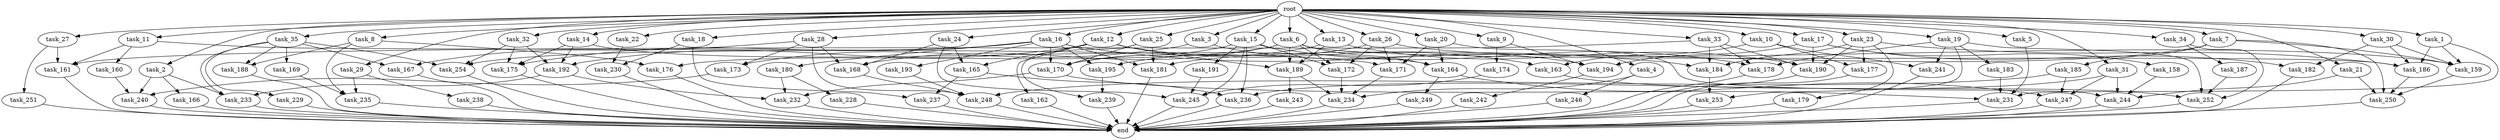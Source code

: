 digraph G {
  root [size="0.000000"];
  task_1 [size="2.048000"];
  task_2 [size="2.048000"];
  task_3 [size="2.048000"];
  task_4 [size="2.048000"];
  task_5 [size="2.048000"];
  task_6 [size="2.048000"];
  task_7 [size="2.048000"];
  task_8 [size="2.048000"];
  task_9 [size="2.048000"];
  task_10 [size="2.048000"];
  task_11 [size="2.048000"];
  task_12 [size="2.048000"];
  task_13 [size="2.048000"];
  task_14 [size="2.048000"];
  task_15 [size="2.048000"];
  task_16 [size="2.048000"];
  task_17 [size="2.048000"];
  task_18 [size="2.048000"];
  task_19 [size="2.048000"];
  task_20 [size="2.048000"];
  task_21 [size="2.048000"];
  task_22 [size="2.048000"];
  task_23 [size="2.048000"];
  task_24 [size="2.048000"];
  task_25 [size="2.048000"];
  task_26 [size="2.048000"];
  task_27 [size="2.048000"];
  task_28 [size="2.048000"];
  task_29 [size="2.048000"];
  task_30 [size="2.048000"];
  task_31 [size="2.048000"];
  task_32 [size="2.048000"];
  task_33 [size="2.048000"];
  task_34 [size="2.048000"];
  task_35 [size="2.048000"];
  task_158 [size="841813590.016000"];
  task_159 [size="3521873182.720000"];
  task_160 [size="1099511627.776000"];
  task_161 [size="1443109011.456000"];
  task_162 [size="1717986918.400000"];
  task_163 [size="2559800508.416000"];
  task_164 [size="498216206.336000"];
  task_165 [size="2147483648.000000"];
  task_166 [size="1391569403.904000"];
  task_167 [size="498216206.336000"];
  task_168 [size="1133871366.144000"];
  task_169 [size="68719476.736000"];
  task_170 [size="4037269258.240000"];
  task_171 [size="1683627180.032000"];
  task_172 [size="2095944040.448000"];
  task_173 [size="584115552.256000"];
  task_174 [size="429496729.600000"];
  task_175 [size="1322849927.168000"];
  task_176 [size="549755813.888000"];
  task_177 [size="996432412.672000"];
  task_178 [size="1614907703.296000"];
  task_179 [size="154618822.656000"];
  task_180 [size="154618822.656000"];
  task_181 [size="2353642078.208000"];
  task_182 [size="1116691496.960000"];
  task_183 [size="154618822.656000"];
  task_184 [size="377957122.048000"];
  task_185 [size="1099511627.776000"];
  task_186 [size="2422361554.944000"];
  task_187 [size="618475290.624000"];
  task_188 [size="343597383.680000"];
  task_189 [size="3384434229.248000"];
  task_190 [size="2456721293.312000"];
  task_191 [size="1391569403.904000"];
  task_192 [size="2886218022.912000"];
  task_193 [size="154618822.656000"];
  task_194 [size="1425929142.272000"];
  task_195 [size="584115552.256000"];
  task_228 [size="68719476.736000"];
  task_229 [size="68719476.736000"];
  task_230 [size="309237645.312000"];
  task_231 [size="3453153705.984000"];
  task_232 [size="2302102470.656000"];
  task_233 [size="2302102470.656000"];
  task_234 [size="3882650435.584000"];
  task_235 [size="2422361554.944000"];
  task_236 [size="2851858284.544000"];
  task_237 [size="223338299.392000"];
  task_238 [size="1717986918.400000"];
  task_239 [size="2199023255.552000"];
  task_240 [size="1975684956.160000"];
  task_241 [size="996432412.672000"];
  task_242 [size="274877906.944000"];
  task_243 [size="1717986918.400000"];
  task_244 [size="1975684956.160000"];
  task_245 [size="2817498546.176000"];
  task_246 [size="1391569403.904000"];
  task_247 [size="3728031612.928000"];
  task_248 [size="3006477107.200000"];
  task_249 [size="618475290.624000"];
  task_250 [size="3710851743.744000"];
  task_251 [size="274877906.944000"];
  task_252 [size="2027224563.712000"];
  task_253 [size="1254130450.432000"];
  task_254 [size="1322849927.168000"];
  end [size="0.000000"];

  root -> task_1 [size="1.000000"];
  root -> task_2 [size="1.000000"];
  root -> task_3 [size="1.000000"];
  root -> task_4 [size="1.000000"];
  root -> task_5 [size="1.000000"];
  root -> task_6 [size="1.000000"];
  root -> task_7 [size="1.000000"];
  root -> task_8 [size="1.000000"];
  root -> task_9 [size="1.000000"];
  root -> task_10 [size="1.000000"];
  root -> task_11 [size="1.000000"];
  root -> task_12 [size="1.000000"];
  root -> task_13 [size="1.000000"];
  root -> task_14 [size="1.000000"];
  root -> task_15 [size="1.000000"];
  root -> task_16 [size="1.000000"];
  root -> task_17 [size="1.000000"];
  root -> task_18 [size="1.000000"];
  root -> task_19 [size="1.000000"];
  root -> task_20 [size="1.000000"];
  root -> task_21 [size="1.000000"];
  root -> task_22 [size="1.000000"];
  root -> task_23 [size="1.000000"];
  root -> task_24 [size="1.000000"];
  root -> task_25 [size="1.000000"];
  root -> task_26 [size="1.000000"];
  root -> task_27 [size="1.000000"];
  root -> task_28 [size="1.000000"];
  root -> task_29 [size="1.000000"];
  root -> task_30 [size="1.000000"];
  root -> task_31 [size="1.000000"];
  root -> task_32 [size="1.000000"];
  root -> task_33 [size="1.000000"];
  root -> task_34 [size="1.000000"];
  root -> task_35 [size="1.000000"];
  task_1 -> task_159 [size="838860800.000000"];
  task_1 -> task_186 [size="838860800.000000"];
  task_1 -> task_231 [size="838860800.000000"];
  task_2 -> task_166 [size="679477248.000000"];
  task_2 -> task_233 [size="679477248.000000"];
  task_2 -> task_240 [size="679477248.000000"];
  task_3 -> task_173 [size="75497472.000000"];
  task_3 -> task_194 [size="75497472.000000"];
  task_4 -> task_234 [size="679477248.000000"];
  task_4 -> task_246 [size="679477248.000000"];
  task_5 -> task_231 [size="134217728.000000"];
  task_6 -> task_164 [size="134217728.000000"];
  task_6 -> task_168 [size="134217728.000000"];
  task_6 -> task_172 [size="134217728.000000"];
  task_6 -> task_176 [size="134217728.000000"];
  task_6 -> task_186 [size="134217728.000000"];
  task_6 -> task_189 [size="134217728.000000"];
  task_7 -> task_159 [size="536870912.000000"];
  task_7 -> task_181 [size="536870912.000000"];
  task_7 -> task_185 [size="536870912.000000"];
  task_7 -> task_250 [size="536870912.000000"];
  task_8 -> task_176 [size="134217728.000000"];
  task_8 -> task_188 [size="134217728.000000"];
  task_8 -> task_235 [size="134217728.000000"];
  task_9 -> task_174 [size="209715200.000000"];
  task_9 -> task_194 [size="209715200.000000"];
  task_10 -> task_163 [size="411041792.000000"];
  task_10 -> task_177 [size="411041792.000000"];
  task_10 -> task_241 [size="411041792.000000"];
  task_11 -> task_160 [size="536870912.000000"];
  task_11 -> task_161 [size="536870912.000000"];
  task_11 -> task_171 [size="536870912.000000"];
  task_12 -> task_162 [size="838860800.000000"];
  task_12 -> task_163 [size="838860800.000000"];
  task_12 -> task_165 [size="838860800.000000"];
  task_12 -> task_189 [size="838860800.000000"];
  task_12 -> task_192 [size="838860800.000000"];
  task_13 -> task_170 [size="679477248.000000"];
  task_13 -> task_189 [size="679477248.000000"];
  task_13 -> task_190 [size="679477248.000000"];
  task_14 -> task_164 [size="33554432.000000"];
  task_14 -> task_175 [size="33554432.000000"];
  task_14 -> task_192 [size="33554432.000000"];
  task_15 -> task_170 [size="679477248.000000"];
  task_15 -> task_172 [size="679477248.000000"];
  task_15 -> task_178 [size="679477248.000000"];
  task_15 -> task_191 [size="679477248.000000"];
  task_15 -> task_236 [size="679477248.000000"];
  task_15 -> task_245 [size="679477248.000000"];
  task_16 -> task_170 [size="75497472.000000"];
  task_16 -> task_175 [size="75497472.000000"];
  task_16 -> task_180 [size="75497472.000000"];
  task_16 -> task_181 [size="75497472.000000"];
  task_16 -> task_184 [size="75497472.000000"];
  task_16 -> task_193 [size="75497472.000000"];
  task_16 -> task_195 [size="75497472.000000"];
  task_16 -> task_254 [size="75497472.000000"];
  task_17 -> task_158 [size="411041792.000000"];
  task_17 -> task_182 [size="411041792.000000"];
  task_17 -> task_190 [size="411041792.000000"];
  task_17 -> task_194 [size="411041792.000000"];
  task_18 -> task_230 [size="75497472.000000"];
  task_18 -> task_237 [size="75497472.000000"];
  task_19 -> task_178 [size="75497472.000000"];
  task_19 -> task_183 [size="75497472.000000"];
  task_19 -> task_241 [size="75497472.000000"];
  task_19 -> task_252 [size="75497472.000000"];
  task_19 -> task_253 [size="75497472.000000"];
  task_20 -> task_164 [size="75497472.000000"];
  task_20 -> task_171 [size="75497472.000000"];
  task_20 -> task_244 [size="75497472.000000"];
  task_21 -> task_244 [size="134217728.000000"];
  task_21 -> task_250 [size="134217728.000000"];
  task_22 -> task_230 [size="75497472.000000"];
  task_23 -> task_177 [size="75497472.000000"];
  task_23 -> task_179 [size="75497472.000000"];
  task_23 -> task_184 [size="75497472.000000"];
  task_23 -> task_186 [size="75497472.000000"];
  task_23 -> task_190 [size="75497472.000000"];
  task_24 -> task_165 [size="209715200.000000"];
  task_24 -> task_168 [size="209715200.000000"];
  task_24 -> task_245 [size="209715200.000000"];
  task_25 -> task_170 [size="536870912.000000"];
  task_25 -> task_181 [size="536870912.000000"];
  task_25 -> task_239 [size="536870912.000000"];
  task_26 -> task_159 [size="209715200.000000"];
  task_26 -> task_171 [size="209715200.000000"];
  task_26 -> task_172 [size="209715200.000000"];
  task_26 -> task_195 [size="209715200.000000"];
  task_27 -> task_161 [size="134217728.000000"];
  task_27 -> task_251 [size="134217728.000000"];
  task_28 -> task_167 [size="209715200.000000"];
  task_28 -> task_168 [size="209715200.000000"];
  task_28 -> task_173 [size="209715200.000000"];
  task_28 -> task_248 [size="209715200.000000"];
  task_29 -> task_235 [size="838860800.000000"];
  task_29 -> task_238 [size="838860800.000000"];
  task_30 -> task_159 [size="134217728.000000"];
  task_30 -> task_182 [size="134217728.000000"];
  task_30 -> task_186 [size="134217728.000000"];
  task_31 -> task_236 [size="679477248.000000"];
  task_31 -> task_244 [size="679477248.000000"];
  task_31 -> task_247 [size="679477248.000000"];
  task_32 -> task_175 [size="536870912.000000"];
  task_32 -> task_192 [size="536870912.000000"];
  task_32 -> task_254 [size="536870912.000000"];
  task_33 -> task_161 [size="33554432.000000"];
  task_33 -> task_178 [size="33554432.000000"];
  task_33 -> task_184 [size="33554432.000000"];
  task_33 -> task_190 [size="33554432.000000"];
  task_34 -> task_187 [size="301989888.000000"];
  task_34 -> task_252 [size="301989888.000000"];
  task_35 -> task_167 [size="33554432.000000"];
  task_35 -> task_169 [size="33554432.000000"];
  task_35 -> task_188 [size="33554432.000000"];
  task_35 -> task_229 [size="33554432.000000"];
  task_35 -> task_233 [size="33554432.000000"];
  task_35 -> task_254 [size="33554432.000000"];
  task_158 -> task_244 [size="75497472.000000"];
  task_159 -> task_250 [size="301989888.000000"];
  task_160 -> task_240 [size="75497472.000000"];
  task_161 -> end [size="1.000000"];
  task_162 -> end [size="1.000000"];
  task_163 -> task_252 [size="75497472.000000"];
  task_164 -> task_247 [size="301989888.000000"];
  task_164 -> task_249 [size="301989888.000000"];
  task_165 -> task_236 [size="33554432.000000"];
  task_165 -> task_237 [size="33554432.000000"];
  task_166 -> end [size="1.000000"];
  task_167 -> end [size="1.000000"];
  task_168 -> task_248 [size="209715200.000000"];
  task_169 -> task_235 [size="209715200.000000"];
  task_170 -> task_231 [size="679477248.000000"];
  task_170 -> task_232 [size="679477248.000000"];
  task_171 -> task_234 [size="75497472.000000"];
  task_172 -> task_234 [size="301989888.000000"];
  task_173 -> task_240 [size="209715200.000000"];
  task_174 -> task_245 [size="75497472.000000"];
  task_175 -> end [size="1.000000"];
  task_176 -> end [size="1.000000"];
  task_177 -> end [size="1.000000"];
  task_178 -> end [size="1.000000"];
  task_179 -> end [size="1.000000"];
  task_180 -> task_228 [size="33554432.000000"];
  task_180 -> task_232 [size="33554432.000000"];
  task_181 -> end [size="1.000000"];
  task_182 -> end [size="1.000000"];
  task_183 -> task_231 [size="33554432.000000"];
  task_184 -> task_253 [size="536870912.000000"];
  task_185 -> task_247 [size="838860800.000000"];
  task_185 -> task_248 [size="838860800.000000"];
  task_186 -> task_250 [size="838860800.000000"];
  task_187 -> task_252 [size="536870912.000000"];
  task_188 -> end [size="1.000000"];
  task_189 -> task_234 [size="838860800.000000"];
  task_189 -> task_243 [size="838860800.000000"];
  task_190 -> end [size="1.000000"];
  task_191 -> task_245 [size="411041792.000000"];
  task_192 -> task_232 [size="411041792.000000"];
  task_192 -> task_233 [size="411041792.000000"];
  task_193 -> task_248 [size="209715200.000000"];
  task_194 -> task_242 [size="134217728.000000"];
  task_195 -> task_239 [size="536870912.000000"];
  task_228 -> end [size="1.000000"];
  task_229 -> end [size="1.000000"];
  task_230 -> end [size="1.000000"];
  task_231 -> end [size="1.000000"];
  task_232 -> end [size="1.000000"];
  task_233 -> end [size="1.000000"];
  task_234 -> end [size="1.000000"];
  task_235 -> end [size="1.000000"];
  task_236 -> end [size="1.000000"];
  task_237 -> end [size="1.000000"];
  task_238 -> end [size="1.000000"];
  task_239 -> end [size="1.000000"];
  task_240 -> end [size="1.000000"];
  task_241 -> end [size="1.000000"];
  task_242 -> end [size="1.000000"];
  task_243 -> end [size="1.000000"];
  task_244 -> end [size="1.000000"];
  task_245 -> end [size="1.000000"];
  task_246 -> end [size="1.000000"];
  task_247 -> end [size="1.000000"];
  task_248 -> end [size="1.000000"];
  task_249 -> end [size="1.000000"];
  task_250 -> end [size="1.000000"];
  task_251 -> end [size="1.000000"];
  task_252 -> end [size="1.000000"];
  task_253 -> end [size="1.000000"];
  task_254 -> end [size="1.000000"];
}
